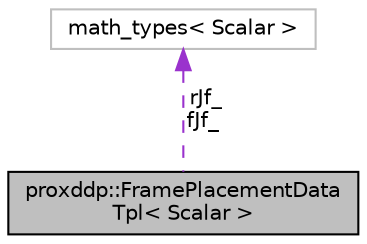 digraph "proxddp::FramePlacementDataTpl&lt; Scalar &gt;"
{
 // LATEX_PDF_SIZE
  bgcolor="transparent";
  edge [fontname="Helvetica",fontsize="10",labelfontname="Helvetica",labelfontsize="10"];
  node [fontname="Helvetica",fontsize="10",shape=record];
  Node1 [label="proxddp::FramePlacementData\lTpl\< Scalar \>",height=0.2,width=0.4,color="black", fillcolor="grey75", style="filled", fontcolor="black",tooltip=" "];
  Node2 -> Node1 [dir="back",color="darkorchid3",fontsize="10",style="dashed",label=" rJf_\nfJf_" ,fontname="Helvetica"];
  Node2 [label="math_types\< Scalar \>",height=0.2,width=0.4,color="grey75",tooltip=" "];
}
